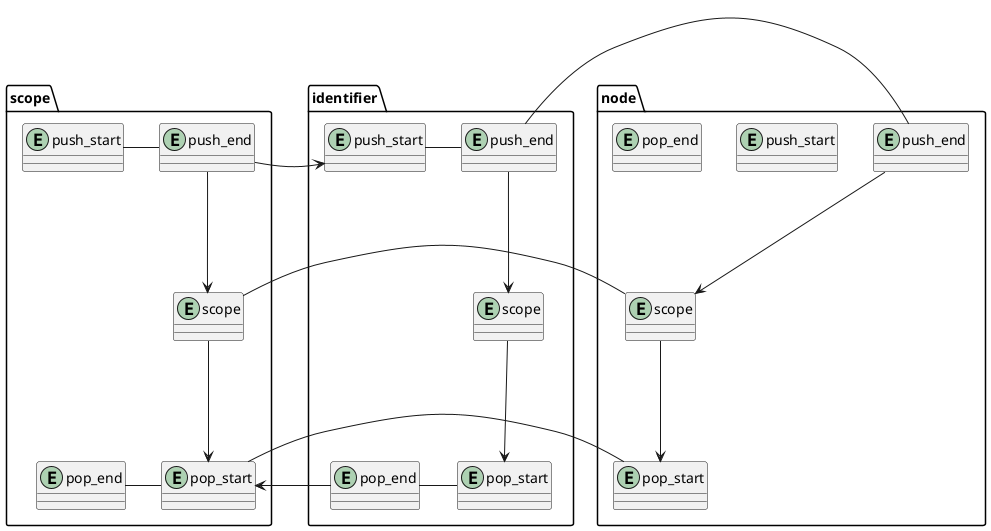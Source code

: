 @startuml

namespace node {
    entity scope
    entity push_start
    entity push_end
    entity pop_start
    entity pop_end
}

namespace scope {
    entity scope
    entity push_start
    entity push_end
    entity pop_start
    entity pop_end
}

namespace identifier {
    entity scope
    entity push_start
    entity push_end
    entity pop_start
    entity pop_end
}

scope.pop_end - scope.pop_start
scope.scope ---> scope.pop_start
scope.push_start - scope.push_end
scope.push_end ---> scope.scope

identifier.pop_end - identifier.pop_start
identifier.scope ---> identifier.pop_start
identifier.push_start - identifier.push_end
identifier.push_end ---> identifier.scope

node.scope - scope.scope
node.scope ---> node.pop_start
node.pop_start - scope.pop_start
node.push_end ---> node.scope
node.push_end - identifier.push_end

scope.push_end ---> identifier.push_start
identifier.pop_end ---> scope.pop_start

@enduml
